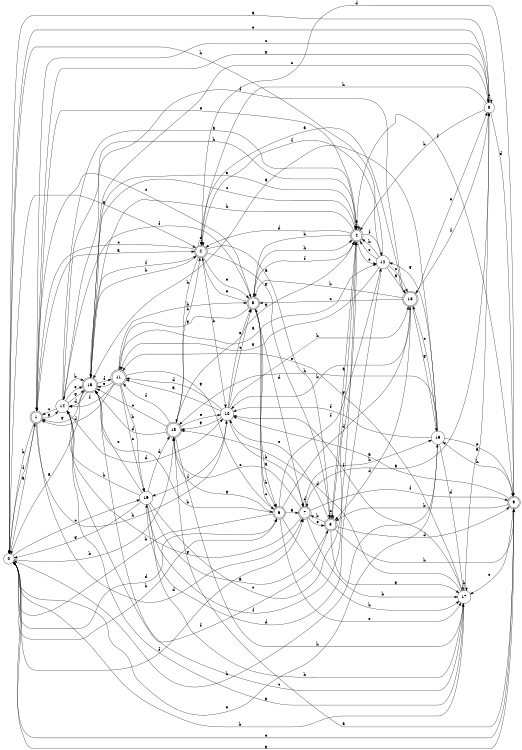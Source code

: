 digraph n16_3 {
__start0 [label="" shape="none"];

rankdir=LR;
size="8,5";

s0 [style="filled", color="black", fillcolor="white" shape="circle", label="0"];
s1 [style="rounded,filled", color="black", fillcolor="white" shape="doublecircle", label="1"];
s2 [style="rounded,filled", color="black", fillcolor="white" shape="doublecircle", label="2"];
s3 [style="rounded,filled", color="black", fillcolor="white" shape="doublecircle", label="3"];
s4 [style="rounded,filled", color="black", fillcolor="white" shape="doublecircle", label="4"];
s5 [style="rounded,filled", color="black", fillcolor="white" shape="doublecircle", label="5"];
s6 [style="rounded,filled", color="black", fillcolor="white" shape="doublecircle", label="6"];
s7 [style="rounded,filled", color="black", fillcolor="white" shape="doublecircle", label="7"];
s8 [style="filled", color="black", fillcolor="white" shape="circle", label="8"];
s9 [style="rounded,filled", color="black", fillcolor="white" shape="doublecircle", label="9"];
s10 [style="filled", color="black", fillcolor="white" shape="circle", label="10"];
s11 [style="rounded,filled", color="black", fillcolor="white" shape="doublecircle", label="11"];
s12 [style="filled", color="black", fillcolor="white" shape="circle", label="12"];
s13 [style="rounded,filled", color="black", fillcolor="white" shape="doublecircle", label="13"];
s14 [style="filled", color="black", fillcolor="white" shape="circle", label="14"];
s15 [style="rounded,filled", color="black", fillcolor="white" shape="doublecircle", label="15"];
s16 [style="filled", color="black", fillcolor="white" shape="circle", label="16"];
s17 [style="filled", color="black", fillcolor="white" shape="circle", label="17"];
s18 [style="rounded,filled", color="black", fillcolor="white" shape="doublecircle", label="18"];
s19 [style="filled", color="black", fillcolor="white" shape="circle", label="19"];
s0 -> s1 [label="a"];
s0 -> s18 [label="b"];
s0 -> s19 [label="c"];
s0 -> s6 [label="d"];
s0 -> s16 [label="e"];
s0 -> s7 [label="f"];
s0 -> s2 [label="g"];
s0 -> s6 [label="h"];
s1 -> s2 [label="a"];
s1 -> s0 [label="b"];
s1 -> s8 [label="c"];
s1 -> s7 [label="d"];
s1 -> s4 [label="e"];
s1 -> s0 [label="f"];
s1 -> s14 [label="g"];
s1 -> s10 [label="h"];
s2 -> s3 [label="a"];
s2 -> s10 [label="b"];
s2 -> s1 [label="c"];
s2 -> s2 [label="d"];
s2 -> s5 [label="e"];
s2 -> s15 [label="f"];
s2 -> s3 [label="g"];
s2 -> s18 [label="h"];
s3 -> s4 [label="a"];
s3 -> s7 [label="b"];
s3 -> s3 [label="c"];
s3 -> s9 [label="d"];
s3 -> s10 [label="e"];
s3 -> s14 [label="f"];
s3 -> s17 [label="g"];
s3 -> s9 [label="h"];
s4 -> s4 [label="a"];
s4 -> s5 [label="b"];
s4 -> s15 [label="c"];
s4 -> s2 [label="d"];
s4 -> s12 [label="e"];
s4 -> s12 [label="f"];
s4 -> s3 [label="g"];
s4 -> s15 [label="h"];
s5 -> s6 [label="a"];
s5 -> s6 [label="b"];
s5 -> s1 [label="c"];
s5 -> s7 [label="d"];
s5 -> s2 [label="e"];
s5 -> s4 [label="f"];
s5 -> s11 [label="g"];
s5 -> s4 [label="h"];
s6 -> s7 [label="a"];
s6 -> s0 [label="b"];
s6 -> s5 [label="c"];
s6 -> s13 [label="d"];
s6 -> s17 [label="e"];
s6 -> s12 [label="f"];
s6 -> s18 [label="g"];
s6 -> s17 [label="h"];
s7 -> s8 [label="a"];
s7 -> s17 [label="b"];
s7 -> s18 [label="c"];
s7 -> s7 [label="d"];
s7 -> s3 [label="e"];
s7 -> s9 [label="f"];
s7 -> s14 [label="g"];
s7 -> s16 [label="h"];
s8 -> s0 [label="a"];
s8 -> s4 [label="b"];
s8 -> s8 [label="c"];
s8 -> s9 [label="d"];
s8 -> s0 [label="e"];
s8 -> s13 [label="f"];
s8 -> s1 [label="g"];
s8 -> s2 [label="h"];
s9 -> s10 [label="a"];
s9 -> s3 [label="b"];
s9 -> s17 [label="c"];
s9 -> s2 [label="d"];
s9 -> s0 [label="e"];
s9 -> s4 [label="f"];
s9 -> s0 [label="g"];
s9 -> s16 [label="h"];
s10 -> s11 [label="a"];
s10 -> s7 [label="b"];
s10 -> s5 [label="c"];
s10 -> s11 [label="d"];
s10 -> s5 [label="e"];
s10 -> s19 [label="f"];
s10 -> s18 [label="g"];
s10 -> s13 [label="h"];
s11 -> s12 [label="a"];
s11 -> s19 [label="b"];
s11 -> s19 [label="c"];
s11 -> s1 [label="d"];
s11 -> s15 [label="e"];
s11 -> s14 [label="f"];
s11 -> s6 [label="g"];
s11 -> s5 [label="h"];
s12 -> s13 [label="a"];
s12 -> s4 [label="b"];
s12 -> s13 [label="c"];
s12 -> s19 [label="d"];
s12 -> s4 [label="e"];
s12 -> s2 [label="f"];
s12 -> s11 [label="g"];
s12 -> s0 [label="h"];
s13 -> s2 [label="a"];
s13 -> s10 [label="b"];
s13 -> s5 [label="c"];
s13 -> s3 [label="d"];
s13 -> s8 [label="e"];
s13 -> s14 [label="f"];
s13 -> s16 [label="g"];
s13 -> s5 [label="h"];
s14 -> s4 [label="a"];
s14 -> s15 [label="b"];
s14 -> s1 [label="c"];
s14 -> s10 [label="d"];
s14 -> s15 [label="e"];
s14 -> s5 [label="f"];
s14 -> s15 [label="g"];
s14 -> s4 [label="h"];
s15 -> s0 [label="a"];
s15 -> s6 [label="b"];
s15 -> s8 [label="c"];
s15 -> s14 [label="d"];
s15 -> s4 [label="e"];
s15 -> s11 [label="f"];
s15 -> s1 [label="g"];
s15 -> s2 [label="h"];
s16 -> s15 [label="a"];
s16 -> s0 [label="b"];
s16 -> s13 [label="c"];
s16 -> s17 [label="d"];
s16 -> s9 [label="e"];
s16 -> s10 [label="f"];
s16 -> s12 [label="g"];
s16 -> s18 [label="h"];
s17 -> s8 [label="a"];
s17 -> s0 [label="b"];
s17 -> s15 [label="c"];
s17 -> s18 [label="d"];
s17 -> s11 [label="e"];
s17 -> s10 [label="f"];
s17 -> s14 [label="g"];
s17 -> s17 [label="h"];
s18 -> s9 [label="a"];
s18 -> s2 [label="b"];
s18 -> s15 [label="c"];
s18 -> s15 [label="d"];
s18 -> s10 [label="e"];
s18 -> s11 [label="f"];
s18 -> s4 [label="g"];
s18 -> s17 [label="h"];
s19 -> s3 [label="a"];
s19 -> s17 [label="b"];
s19 -> s4 [label="c"];
s19 -> s18 [label="d"];
s19 -> s15 [label="e"];
s19 -> s4 [label="f"];
s19 -> s0 [label="g"];
s19 -> s14 [label="h"];

}